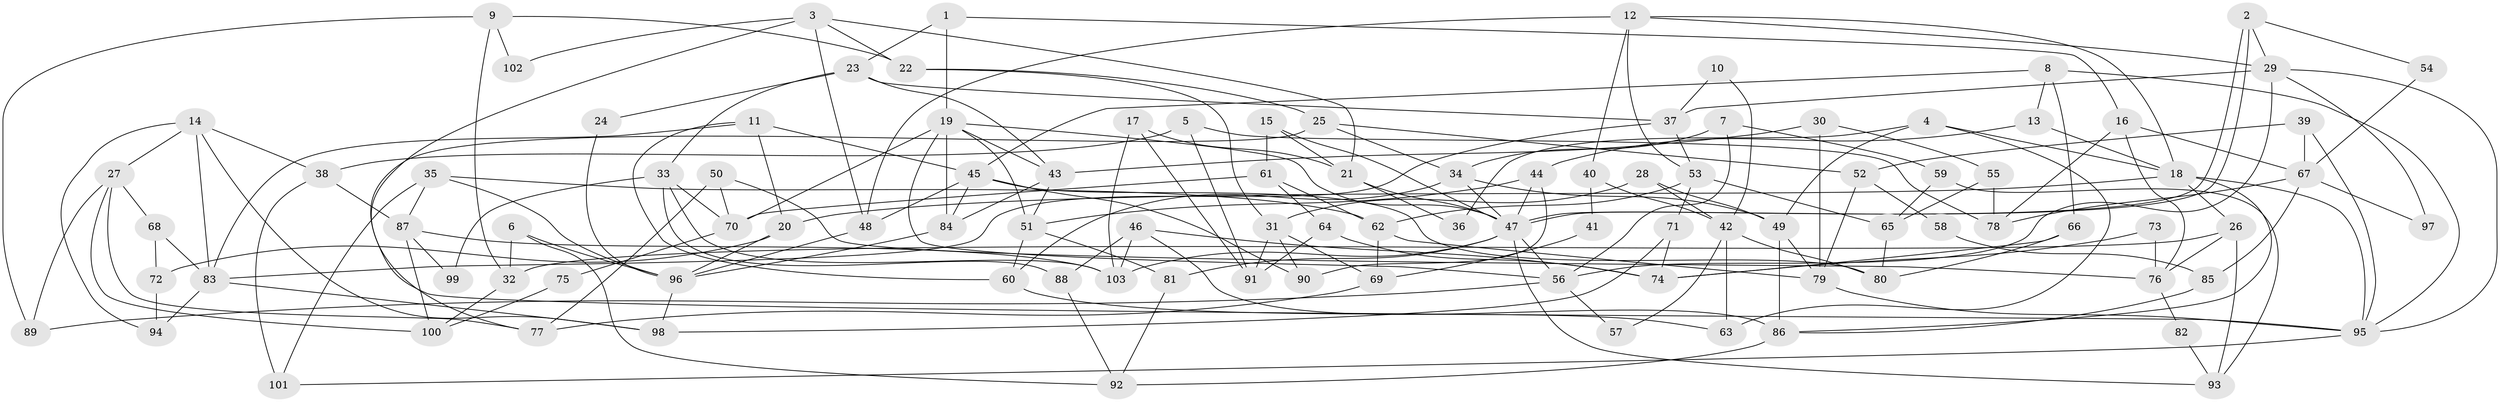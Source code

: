 // coarse degree distribution, {13: 0.0196078431372549, 15: 0.0392156862745098, 4: 0.17647058823529413, 3: 0.27450980392156865, 7: 0.09803921568627451, 8: 0.058823529411764705, 10: 0.0196078431372549, 2: 0.09803921568627451, 11: 0.0196078431372549, 12: 0.0196078431372549, 5: 0.058823529411764705, 9: 0.058823529411764705, 6: 0.0392156862745098, 1: 0.0196078431372549}
// Generated by graph-tools (version 1.1) at 2025/18/03/04/25 18:18:31]
// undirected, 103 vertices, 206 edges
graph export_dot {
graph [start="1"]
  node [color=gray90,style=filled];
  1;
  2;
  3;
  4;
  5;
  6;
  7;
  8;
  9;
  10;
  11;
  12;
  13;
  14;
  15;
  16;
  17;
  18;
  19;
  20;
  21;
  22;
  23;
  24;
  25;
  26;
  27;
  28;
  29;
  30;
  31;
  32;
  33;
  34;
  35;
  36;
  37;
  38;
  39;
  40;
  41;
  42;
  43;
  44;
  45;
  46;
  47;
  48;
  49;
  50;
  51;
  52;
  53;
  54;
  55;
  56;
  57;
  58;
  59;
  60;
  61;
  62;
  63;
  64;
  65;
  66;
  67;
  68;
  69;
  70;
  71;
  72;
  73;
  74;
  75;
  76;
  77;
  78;
  79;
  80;
  81;
  82;
  83;
  84;
  85;
  86;
  87;
  88;
  89;
  90;
  91;
  92;
  93;
  94;
  95;
  96;
  97;
  98;
  99;
  100;
  101;
  102;
  103;
  1 -- 23;
  1 -- 19;
  1 -- 16;
  2 -- 29;
  2 -- 47;
  2 -- 47;
  2 -- 54;
  3 -- 22;
  3 -- 48;
  3 -- 21;
  3 -- 95;
  3 -- 102;
  4 -- 63;
  4 -- 49;
  4 -- 18;
  4 -- 36;
  5 -- 78;
  5 -- 91;
  5 -- 38;
  6 -- 92;
  6 -- 96;
  6 -- 32;
  7 -- 59;
  7 -- 56;
  7 -- 34;
  8 -- 45;
  8 -- 95;
  8 -- 13;
  8 -- 66;
  9 -- 89;
  9 -- 32;
  9 -- 22;
  9 -- 102;
  10 -- 42;
  10 -- 37;
  11 -- 83;
  11 -- 60;
  11 -- 20;
  11 -- 45;
  12 -- 48;
  12 -- 29;
  12 -- 18;
  12 -- 40;
  12 -- 53;
  13 -- 18;
  13 -- 44;
  14 -- 98;
  14 -- 83;
  14 -- 27;
  14 -- 38;
  14 -- 94;
  15 -- 47;
  15 -- 21;
  15 -- 61;
  16 -- 76;
  16 -- 67;
  16 -- 78;
  17 -- 21;
  17 -- 103;
  17 -- 91;
  18 -- 20;
  18 -- 26;
  18 -- 86;
  18 -- 95;
  19 -- 51;
  19 -- 47;
  19 -- 43;
  19 -- 56;
  19 -- 70;
  19 -- 84;
  20 -- 72;
  20 -- 96;
  21 -- 47;
  21 -- 36;
  22 -- 31;
  22 -- 25;
  23 -- 33;
  23 -- 43;
  23 -- 24;
  23 -- 37;
  24 -- 96;
  25 -- 34;
  25 -- 52;
  25 -- 77;
  26 -- 32;
  26 -- 76;
  26 -- 93;
  27 -- 77;
  27 -- 68;
  27 -- 89;
  27 -- 100;
  28 -- 49;
  28 -- 31;
  28 -- 42;
  29 -- 95;
  29 -- 56;
  29 -- 37;
  29 -- 97;
  30 -- 43;
  30 -- 79;
  30 -- 55;
  31 -- 91;
  31 -- 90;
  31 -- 69;
  32 -- 100;
  33 -- 103;
  33 -- 70;
  33 -- 88;
  33 -- 99;
  34 -- 49;
  34 -- 47;
  34 -- 60;
  35 -- 101;
  35 -- 96;
  35 -- 62;
  35 -- 87;
  37 -- 53;
  37 -- 83;
  38 -- 87;
  38 -- 101;
  39 -- 52;
  39 -- 95;
  39 -- 67;
  40 -- 42;
  40 -- 41;
  41 -- 69;
  42 -- 80;
  42 -- 57;
  42 -- 63;
  43 -- 84;
  43 -- 51;
  44 -- 47;
  44 -- 51;
  44 -- 90;
  45 -- 80;
  45 -- 48;
  45 -- 84;
  45 -- 90;
  46 -- 86;
  46 -- 103;
  46 -- 74;
  46 -- 88;
  47 -- 56;
  47 -- 81;
  47 -- 93;
  47 -- 103;
  48 -- 96;
  49 -- 79;
  49 -- 86;
  50 -- 70;
  50 -- 77;
  50 -- 76;
  51 -- 60;
  51 -- 81;
  52 -- 79;
  52 -- 58;
  53 -- 62;
  53 -- 65;
  53 -- 71;
  54 -- 67;
  55 -- 78;
  55 -- 65;
  56 -- 57;
  56 -- 89;
  58 -- 85;
  59 -- 93;
  59 -- 65;
  60 -- 63;
  61 -- 62;
  61 -- 64;
  61 -- 70;
  62 -- 69;
  62 -- 79;
  64 -- 74;
  64 -- 91;
  65 -- 80;
  66 -- 74;
  66 -- 80;
  67 -- 78;
  67 -- 85;
  67 -- 97;
  68 -- 72;
  68 -- 83;
  69 -- 77;
  70 -- 75;
  71 -- 98;
  71 -- 74;
  72 -- 94;
  73 -- 74;
  73 -- 76;
  75 -- 100;
  76 -- 82;
  79 -- 95;
  81 -- 92;
  82 -- 93;
  83 -- 94;
  83 -- 98;
  84 -- 96;
  85 -- 86;
  86 -- 92;
  87 -- 99;
  87 -- 100;
  87 -- 103;
  88 -- 92;
  95 -- 101;
  96 -- 98;
}
